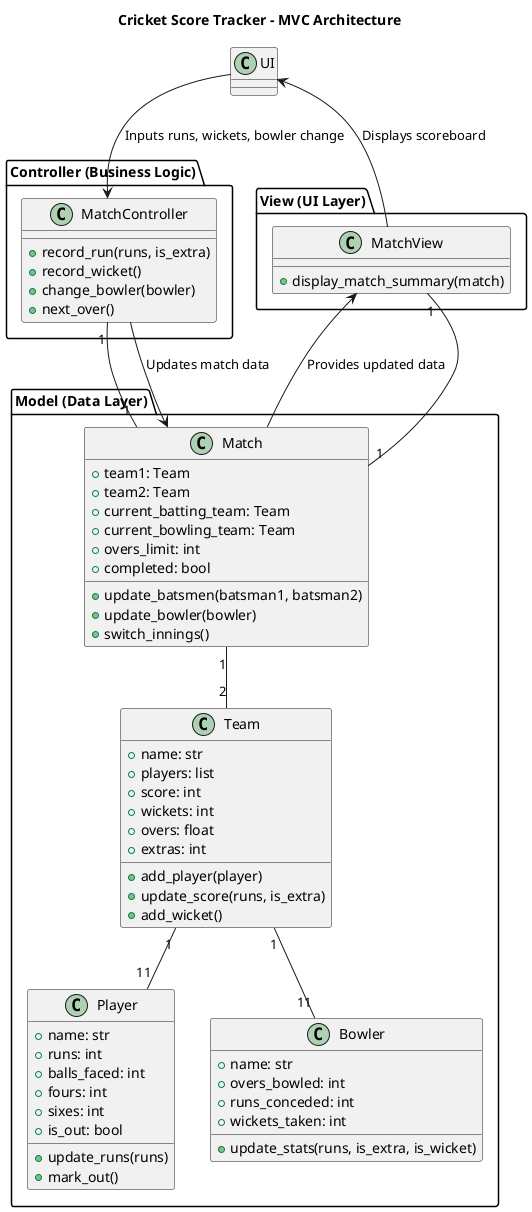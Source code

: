 @startuml Arch1
title Cricket Score Tracker - MVC Architecture

' Define components
package "Model (Data Layer)" {
    class Team {
        + name: str
        + players: list
        + score: int
        + wickets: int
        + overs: float
        + extras: int
        + add_player(player)
        + update_score(runs, is_extra)
        + add_wicket()
    }

    class Player {
        + name: str
        + runs: int
        + balls_faced: int
        + fours: int
        + sixes: int
        + is_out: bool
        + update_runs(runs)
        + mark_out()
    }

    class Bowler {
        + name: str
        + overs_bowled: int
        + runs_conceded: int
        + wickets_taken: int
        + update_stats(runs, is_extra, is_wicket)
    }

    class Match {
        + team1: Team
        + team2: Team
        + current_batting_team: Team
        + current_bowling_team: Team
        + overs_limit: int
        + completed: bool
        + update_batsmen(batsman1, batsman2)
        + update_bowler(bowler)
        + switch_innings()
    }
}

package "Controller (Business Logic)" {
    class MatchController {
        + record_run(runs, is_extra)
        + record_wicket()
        + change_bowler(bowler)
        + next_over()
    }
}

package "View (UI Layer)" {
    class MatchView {
        + display_match_summary(match)
    }
}

' Relationships
Team "1" -- "11" Player
Team "1" -- "11" Bowler
Match "1" -- "2" Team
MatchController "1" -- "1" Match
MatchView "1" -- "1" Match

' User interactions

UI --> MatchController : Inputs runs, wickets, bowler change
MatchController --> Match : Updates match data
Match --> MatchView : Provides updated data
MatchView --> UI : Displays scoreboard

@enduml

